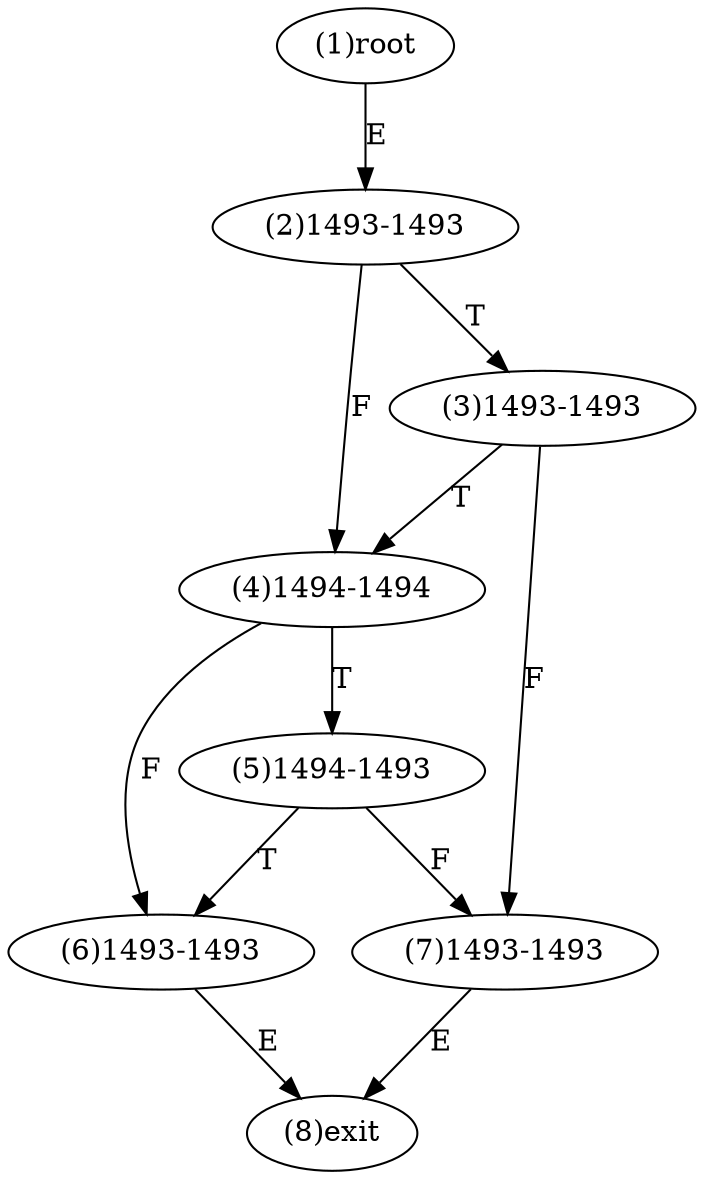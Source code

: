 digraph "" { 
1[ label="(1)root"];
2[ label="(2)1493-1493"];
3[ label="(3)1493-1493"];
4[ label="(4)1494-1494"];
5[ label="(5)1494-1493"];
6[ label="(6)1493-1493"];
7[ label="(7)1493-1493"];
8[ label="(8)exit"];
1->2[ label="E"];
2->4[ label="F"];
2->3[ label="T"];
3->7[ label="F"];
3->4[ label="T"];
4->6[ label="F"];
4->5[ label="T"];
5->7[ label="F"];
5->6[ label="T"];
6->8[ label="E"];
7->8[ label="E"];
}